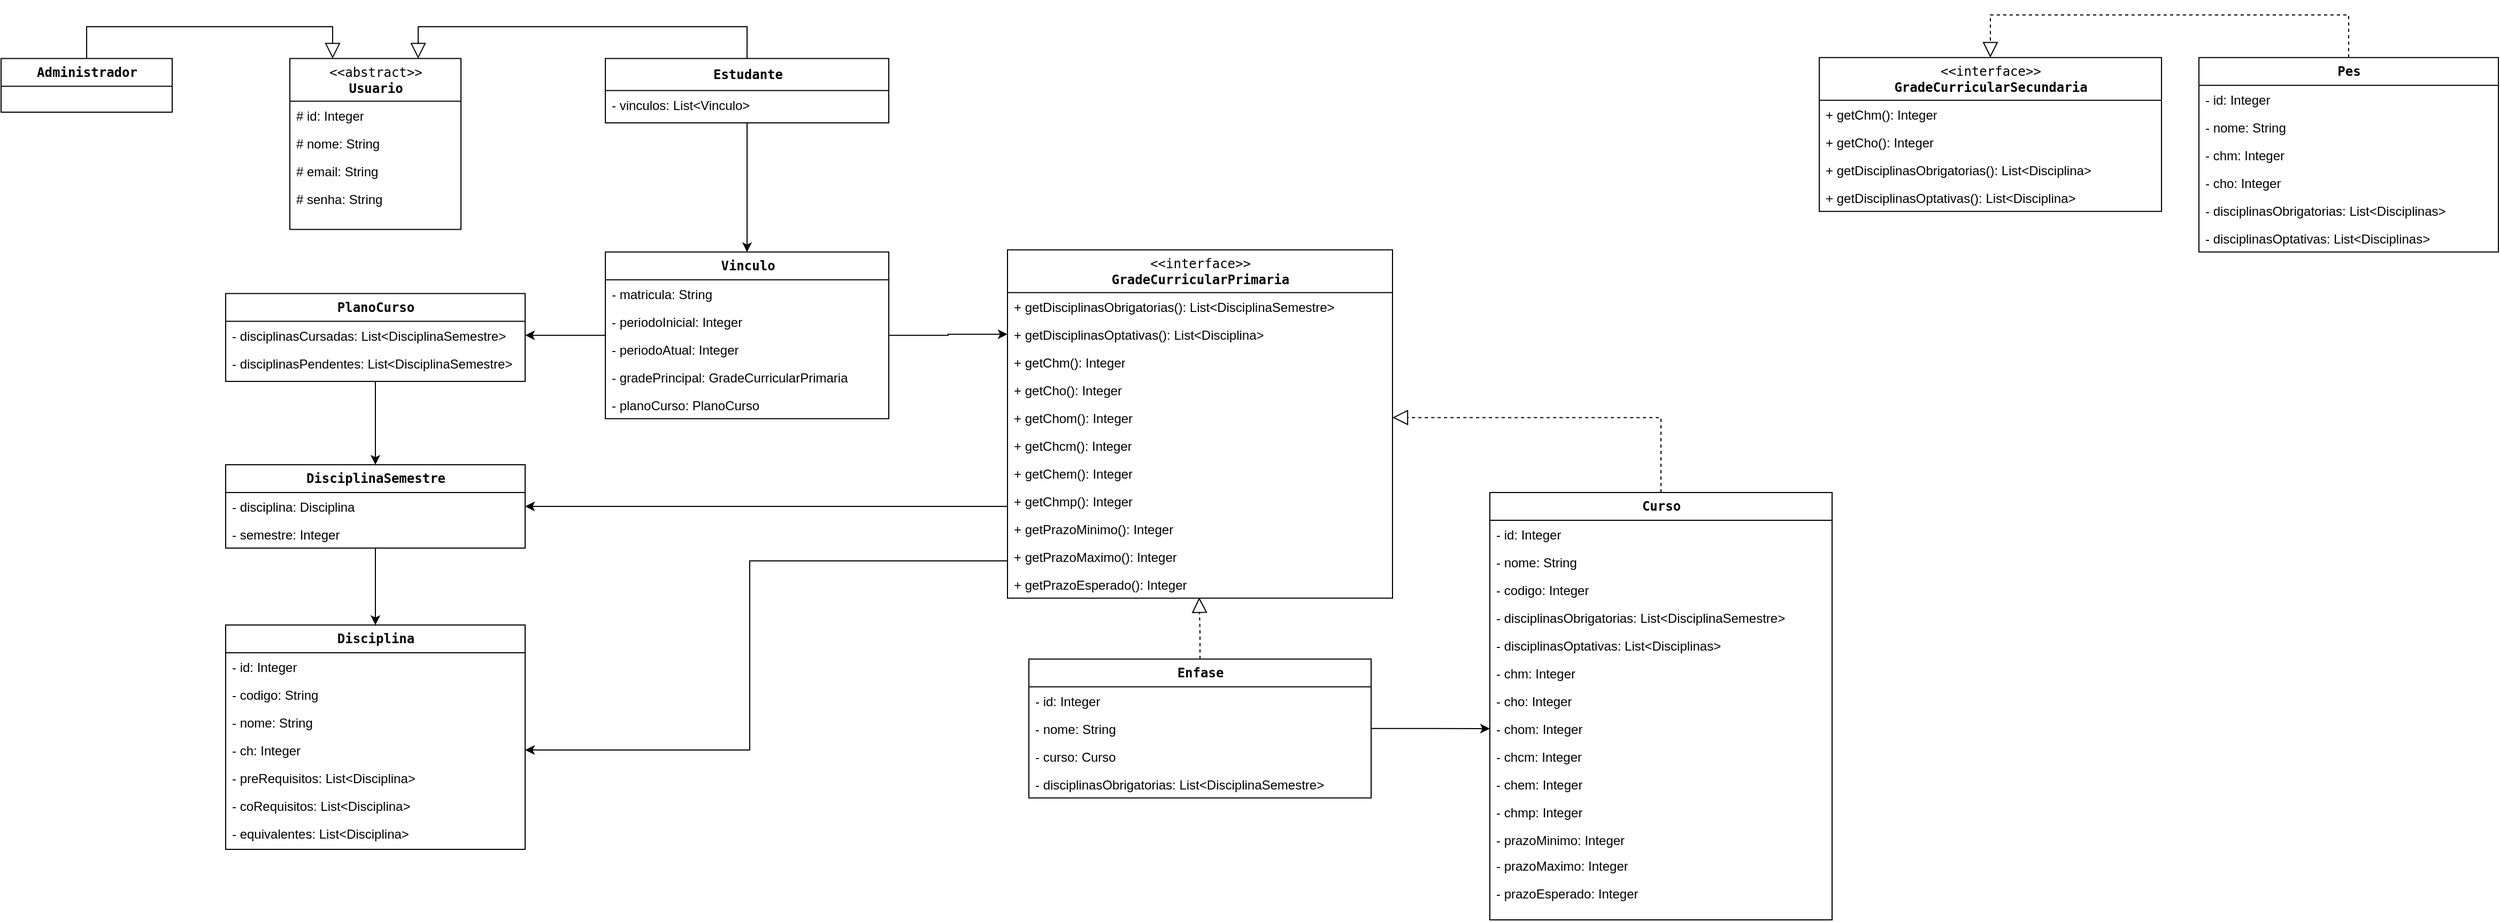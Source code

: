 <mxfile version="15.7.0" type="github">
  <diagram name="Page-1" id="c4acf3e9-155e-7222-9cf6-157b1a14988f">
    <mxGraphModel dx="1250" dy="1844" grid="1" gridSize="10" guides="1" tooltips="1" connect="1" arrows="1" fold="1" page="1" pageScale="1" pageWidth="850" pageHeight="1100" background="none" math="0" shadow="0">
      <root>
        <mxCell id="0" />
        <mxCell id="1" parent="0" />
        <mxCell id="1JhX8ZgM-yy_0caui9JD-9" style="edgeStyle=orthogonalEdgeStyle;rounded=0;jumpSize=6;orthogonalLoop=1;jettySize=auto;html=1;fontFamily=Verdana;fontSize=12;endArrow=block;endFill=0;startSize=40;endSize=12;strokeWidth=1;entryX=0.75;entryY=0;entryDx=0;entryDy=0;exitX=0.5;exitY=0;exitDx=0;exitDy=0;" parent="1" source="17acba5748e5396b-20" target="9RX2nL8yfyn7hLd6P2aQ-16" edge="1">
          <mxGeometry relative="1" as="geometry">
            <Array as="points">
              <mxPoint x="867" y="-160" />
              <mxPoint x="867" y="-190" />
              <mxPoint x="560" y="-190" />
            </Array>
            <mxPoint x="895" y="-160.2" as="sourcePoint" />
          </mxGeometry>
        </mxCell>
        <mxCell id="aItx6ip8RPUMW4J_HGg--37" style="edgeStyle=orthogonalEdgeStyle;rounded=0;orthogonalLoop=1;jettySize=auto;html=1;entryX=0.5;entryY=0;entryDx=0;entryDy=0;" edge="1" parent="1" source="17acba5748e5396b-20" target="aItx6ip8RPUMW4J_HGg--17">
          <mxGeometry relative="1" as="geometry">
            <mxPoint x="867" y="-2" as="targetPoint" />
          </mxGeometry>
        </mxCell>
        <mxCell id="17acba5748e5396b-20" value="&lt;pre&gt;&lt;b&gt;Estudante&lt;/b&gt;&lt;/pre&gt;" style="swimlane;html=1;fontStyle=0;childLayout=stackLayout;horizontal=1;startSize=30;fillColor=none;horizontalStack=0;resizeParent=1;resizeLast=0;collapsible=1;marginBottom=0;swimlaneFillColor=#ffffff;rounded=0;shadow=0;comic=0;labelBackgroundColor=none;strokeWidth=1;fontFamily=Verdana;fontSize=12;align=center;" parent="1" vertex="1">
          <mxGeometry x="735" y="-160.2" width="265" height="60.2" as="geometry">
            <mxRectangle x="520" y="200" width="80" height="26" as="alternateBounds" />
          </mxGeometry>
        </mxCell>
        <mxCell id="aItx6ip8RPUMW4J_HGg--25" value="- vinculos: List&amp;lt;Vinculo&amp;gt;" style="text;html=1;strokeColor=none;fillColor=none;align=left;verticalAlign=top;spacingLeft=4;spacingRight=4;whiteSpace=wrap;overflow=hidden;rotatable=0;points=[[0,0.5],[1,0.5]];portConstraint=eastwest;" vertex="1" parent="17acba5748e5396b-20">
          <mxGeometry y="30" width="265" height="26" as="geometry" />
        </mxCell>
        <mxCell id="1wyRQQ8GatOI3k9adVf--83" style="edgeStyle=orthogonalEdgeStyle;rounded=0;orthogonalLoop=1;jettySize=auto;html=1;exitX=0.5;exitY=0;exitDx=0;exitDy=0;entryX=1;entryY=0.5;entryDx=0;entryDy=0;dashed=1;endArrow=block;endFill=0;endSize=12;startSize=12;" parent="1" source="17acba5748e5396b-30" target="1JhX8ZgM-yy_0caui9JD-40" edge="1">
          <mxGeometry relative="1" as="geometry">
            <Array as="points">
              <mxPoint x="1722" y="176" />
            </Array>
            <mxPoint x="1795" y="401.86" as="sourcePoint" />
          </mxGeometry>
        </mxCell>
        <mxCell id="17acba5748e5396b-30" value="&lt;pre style=&quot;font-size: 12px&quot;&gt;&lt;b&gt;Curso&lt;/b&gt;&lt;/pre&gt;" style="swimlane;html=1;fontStyle=0;childLayout=stackLayout;horizontal=1;startSize=26;fillColor=none;horizontalStack=0;resizeParent=1;resizeLast=0;collapsible=1;marginBottom=0;swimlaneFillColor=#ffffff;rounded=0;shadow=0;comic=0;labelBackgroundColor=none;strokeWidth=1;fontFamily=Verdana;fontSize=10;align=center;" parent="1" vertex="1">
          <mxGeometry x="1562" y="246" width="320" height="400" as="geometry" />
        </mxCell>
        <mxCell id="1wyRQQ8GatOI3k9adVf--92" value="- id: Integer" style="text;html=1;strokeColor=none;fillColor=none;align=left;verticalAlign=top;spacingLeft=4;spacingRight=4;whiteSpace=wrap;overflow=hidden;rotatable=0;points=[[0,0.5],[1,0.5]];portConstraint=eastwest;" parent="17acba5748e5396b-30" vertex="1">
          <mxGeometry y="26" width="320" height="26" as="geometry" />
        </mxCell>
        <mxCell id="1wyRQQ8GatOI3k9adVf--95" value="- nome: String" style="text;html=1;strokeColor=none;fillColor=none;align=left;verticalAlign=top;spacingLeft=4;spacingRight=4;whiteSpace=wrap;overflow=hidden;rotatable=0;points=[[0,0.5],[1,0.5]];portConstraint=eastwest;" parent="17acba5748e5396b-30" vertex="1">
          <mxGeometry y="52" width="320" height="26" as="geometry" />
        </mxCell>
        <mxCell id="17acba5748e5396b-31" value="- codigo: Integer" style="text;html=1;strokeColor=none;fillColor=none;align=left;verticalAlign=top;spacingLeft=4;spacingRight=4;whiteSpace=wrap;overflow=hidden;rotatable=0;points=[[0,0.5],[1,0.5]];portConstraint=eastwest;" parent="17acba5748e5396b-30" vertex="1">
          <mxGeometry y="78" width="320" height="26" as="geometry" />
        </mxCell>
        <mxCell id="1wyRQQ8GatOI3k9adVf--85" value="- disciplinasObrigatorias: List&amp;lt;DisciplinaSemestre&amp;gt;" style="text;html=1;strokeColor=none;fillColor=none;align=left;verticalAlign=top;spacingLeft=4;spacingRight=4;whiteSpace=wrap;overflow=hidden;rotatable=0;points=[[0,0.5],[1,0.5]];portConstraint=eastwest;" parent="17acba5748e5396b-30" vertex="1">
          <mxGeometry y="104" width="320" height="26" as="geometry" />
        </mxCell>
        <mxCell id="1JhX8ZgM-yy_0caui9JD-30" value="- disciplinasOptativas: List&amp;lt;Disciplinas&amp;gt;" style="text;html=1;strokeColor=none;fillColor=none;align=left;verticalAlign=top;spacingLeft=4;spacingRight=4;whiteSpace=wrap;overflow=hidden;rotatable=0;points=[[0,0.5],[1,0.5]];portConstraint=eastwest;" parent="17acba5748e5396b-30" vertex="1">
          <mxGeometry y="130" width="320" height="26" as="geometry" />
        </mxCell>
        <mxCell id="9RX2nL8yfyn7hLd6P2aQ-1" value="- chm: Integer" style="text;html=1;strokeColor=none;fillColor=none;align=left;verticalAlign=top;spacingLeft=4;spacingRight=4;whiteSpace=wrap;overflow=hidden;rotatable=0;points=[[0,0.5],[1,0.5]];portConstraint=eastwest;" parent="17acba5748e5396b-30" vertex="1">
          <mxGeometry y="156" width="320" height="26" as="geometry" />
        </mxCell>
        <mxCell id="1wyRQQ8GatOI3k9adVf--74" value="- cho: Integer" style="text;html=1;strokeColor=none;fillColor=none;align=left;verticalAlign=top;spacingLeft=4;spacingRight=4;whiteSpace=wrap;overflow=hidden;rotatable=0;points=[[0,0.5],[1,0.5]];portConstraint=eastwest;" parent="17acba5748e5396b-30" vertex="1">
          <mxGeometry y="182" width="320" height="26" as="geometry" />
        </mxCell>
        <mxCell id="1wyRQQ8GatOI3k9adVf--75" value="- chom: Integer" style="text;html=1;strokeColor=none;fillColor=none;align=left;verticalAlign=top;spacingLeft=4;spacingRight=4;whiteSpace=wrap;overflow=hidden;rotatable=0;points=[[0,0.5],[1,0.5]];portConstraint=eastwest;" parent="17acba5748e5396b-30" vertex="1">
          <mxGeometry y="208" width="320" height="26" as="geometry" />
        </mxCell>
        <mxCell id="9RX2nL8yfyn7hLd6P2aQ-4" value="- chcm: Integer" style="text;html=1;strokeColor=none;fillColor=none;align=left;verticalAlign=top;spacingLeft=4;spacingRight=4;whiteSpace=wrap;overflow=hidden;rotatable=0;points=[[0,0.5],[1,0.5]];portConstraint=eastwest;" parent="17acba5748e5396b-30" vertex="1">
          <mxGeometry y="234" width="320" height="26" as="geometry" />
        </mxCell>
        <mxCell id="9RX2nL8yfyn7hLd6P2aQ-5" value="- chem: Integer" style="text;html=1;strokeColor=none;fillColor=none;align=left;verticalAlign=top;spacingLeft=4;spacingRight=4;whiteSpace=wrap;overflow=hidden;rotatable=0;points=[[0,0.5],[1,0.5]];portConstraint=eastwest;" parent="17acba5748e5396b-30" vertex="1">
          <mxGeometry y="260" width="320" height="26" as="geometry" />
        </mxCell>
        <mxCell id="17acba5748e5396b-33" value="- chmp: Integer" style="text;html=1;strokeColor=none;fillColor=none;align=left;verticalAlign=top;spacingLeft=4;spacingRight=4;whiteSpace=wrap;overflow=hidden;rotatable=0;points=[[0,0.5],[1,0.5]];portConstraint=eastwest;" parent="17acba5748e5396b-30" vertex="1">
          <mxGeometry y="286" width="320" height="26" as="geometry" />
        </mxCell>
        <mxCell id="9RX2nL8yfyn7hLd6P2aQ-6" value="- prazoMinimo: Integer" style="text;html=1;strokeColor=none;fillColor=none;align=left;verticalAlign=top;spacingLeft=4;spacingRight=4;whiteSpace=wrap;overflow=hidden;rotatable=0;points=[[0,0.5],[1,0.5]];portConstraint=eastwest;" parent="17acba5748e5396b-30" vertex="1">
          <mxGeometry y="312" width="320" height="24" as="geometry" />
        </mxCell>
        <mxCell id="9RX2nL8yfyn7hLd6P2aQ-7" value="- prazoMaximo: Integer" style="text;html=1;strokeColor=none;fillColor=none;align=left;verticalAlign=top;spacingLeft=4;spacingRight=4;whiteSpace=wrap;overflow=hidden;rotatable=0;points=[[0,0.5],[1,0.5]];portConstraint=eastwest;" parent="17acba5748e5396b-30" vertex="1">
          <mxGeometry y="336" width="320" height="26" as="geometry" />
        </mxCell>
        <mxCell id="9RX2nL8yfyn7hLd6P2aQ-8" value="- prazoEsperado: Integer" style="text;html=1;strokeColor=none;fillColor=none;align=left;verticalAlign=top;spacingLeft=4;spacingRight=4;whiteSpace=wrap;overflow=hidden;rotatable=0;points=[[0,0.5],[1,0.5]];portConstraint=eastwest;" parent="17acba5748e5396b-30" vertex="1">
          <mxGeometry y="362" width="320" height="26" as="geometry" />
        </mxCell>
        <mxCell id="1JhX8ZgM-yy_0caui9JD-10" style="edgeStyle=orthogonalEdgeStyle;rounded=0;jumpSize=6;orthogonalLoop=1;jettySize=auto;html=1;entryX=0.25;entryY=0;entryDx=0;entryDy=0;fontFamily=Verdana;fontSize=12;endArrow=block;endFill=0;startSize=40;endSize=12;strokeWidth=1;exitX=0.5;exitY=0;exitDx=0;exitDy=0;" parent="1" source="9RX2nL8yfyn7hLd6P2aQ-10" target="9RX2nL8yfyn7hLd6P2aQ-16" edge="1">
          <mxGeometry relative="1" as="geometry">
            <Array as="points">
              <mxPoint x="250" y="-190.06" />
              <mxPoint x="480" y="-190.06" />
            </Array>
          </mxGeometry>
        </mxCell>
        <mxCell id="9RX2nL8yfyn7hLd6P2aQ-10" value="&lt;pre&gt;&lt;b&gt;Administrador&lt;/b&gt;&lt;/pre&gt;" style="swimlane;html=1;fontStyle=0;childLayout=stackLayout;horizontal=1;startSize=26;fillColor=none;horizontalStack=0;resizeParent=1;resizeLast=0;collapsible=1;marginBottom=0;swimlaneFillColor=#ffffff;rounded=0;shadow=0;comic=0;labelBackgroundColor=none;strokeWidth=1;fontFamily=Verdana;fontSize=12;align=center;" parent="1" vertex="1">
          <mxGeometry x="170" y="-160.2" width="160" height="50.2" as="geometry" />
        </mxCell>
        <mxCell id="9RX2nL8yfyn7hLd6P2aQ-16" value="&lt;pre style=&quot;font-size: 12px&quot;&gt;&amp;lt;&amp;lt;abstract&amp;gt;&amp;gt;&lt;br style=&quot;font-size: 12px&quot;&gt;&lt;b&gt;Usuario&lt;/b&gt;&lt;/pre&gt;" style="swimlane;html=1;fontStyle=0;childLayout=stackLayout;horizontal=1;startSize=40;fillColor=none;horizontalStack=0;resizeParent=1;resizeLast=0;collapsible=1;marginBottom=0;swimlaneFillColor=#ffffff;rounded=0;shadow=0;comic=0;labelBackgroundColor=none;strokeWidth=1;fontFamily=Verdana;fontSize=12;align=center;strokeColor=default;" parent="1" vertex="1">
          <mxGeometry x="440" y="-160.2" width="160" height="160" as="geometry" />
        </mxCell>
        <mxCell id="9RX2nL8yfyn7hLd6P2aQ-17" value="# id: Integer" style="text;html=1;strokeColor=none;fillColor=none;align=left;verticalAlign=top;spacingLeft=4;spacingRight=4;whiteSpace=wrap;overflow=hidden;rotatable=0;points=[[0,0.5],[1,0.5]];portConstraint=eastwest;" parent="9RX2nL8yfyn7hLd6P2aQ-16" vertex="1">
          <mxGeometry y="40" width="160" height="26" as="geometry" />
        </mxCell>
        <mxCell id="9RX2nL8yfyn7hLd6P2aQ-18" value="# nome: String" style="text;html=1;strokeColor=none;fillColor=none;align=left;verticalAlign=top;spacingLeft=4;spacingRight=4;whiteSpace=wrap;overflow=hidden;rotatable=0;points=[[0,0.5],[1,0.5]];portConstraint=eastwest;" parent="9RX2nL8yfyn7hLd6P2aQ-16" vertex="1">
          <mxGeometry y="66" width="160" height="26" as="geometry" />
        </mxCell>
        <mxCell id="1JhX8ZgM-yy_0caui9JD-5" value="# email: String" style="text;html=1;strokeColor=none;fillColor=none;align=left;verticalAlign=top;spacingLeft=4;spacingRight=4;whiteSpace=wrap;overflow=hidden;rotatable=0;points=[[0,0.5],[1,0.5]];portConstraint=eastwest;" parent="9RX2nL8yfyn7hLd6P2aQ-16" vertex="1">
          <mxGeometry y="92" width="160" height="26" as="geometry" />
        </mxCell>
        <mxCell id="9RX2nL8yfyn7hLd6P2aQ-19" value="# senha: String" style="text;html=1;strokeColor=none;fillColor=none;align=left;verticalAlign=top;spacingLeft=4;spacingRight=4;whiteSpace=wrap;overflow=hidden;rotatable=0;points=[[0,0.5],[1,0.5]];portConstraint=eastwest;" parent="9RX2nL8yfyn7hLd6P2aQ-16" vertex="1">
          <mxGeometry y="118" width="160" height="26" as="geometry" />
        </mxCell>
        <mxCell id="9RX2nL8yfyn7hLd6P2aQ-20" value="&lt;pre style=&quot;font-size: 12px&quot;&gt;&lt;b&gt;Disciplina&lt;/b&gt;&lt;/pre&gt;" style="swimlane;html=1;fontStyle=0;childLayout=stackLayout;horizontal=1;startSize=26;fillColor=none;horizontalStack=0;resizeParent=1;resizeLast=0;collapsible=1;marginBottom=0;swimlaneFillColor=#ffffff;rounded=0;shadow=0;comic=0;labelBackgroundColor=none;strokeWidth=1;fontFamily=Verdana;fontSize=10;align=center;" parent="1" vertex="1">
          <mxGeometry x="380" y="370" width="280" height="210" as="geometry" />
        </mxCell>
        <mxCell id="9RX2nL8yfyn7hLd6P2aQ-21" value="- id: Integer" style="text;html=1;strokeColor=none;fillColor=none;align=left;verticalAlign=top;spacingLeft=4;spacingRight=4;whiteSpace=wrap;overflow=hidden;rotatable=0;points=[[0,0.5],[1,0.5]];portConstraint=eastwest;" parent="9RX2nL8yfyn7hLd6P2aQ-20" vertex="1">
          <mxGeometry y="26" width="280" height="26" as="geometry" />
        </mxCell>
        <mxCell id="1JhX8ZgM-yy_0caui9JD-15" value="- codigo: String" style="text;html=1;strokeColor=none;fillColor=none;align=left;verticalAlign=top;spacingLeft=4;spacingRight=4;whiteSpace=wrap;overflow=hidden;rotatable=0;points=[[0,0.5],[1,0.5]];portConstraint=eastwest;" parent="9RX2nL8yfyn7hLd6P2aQ-20" vertex="1">
          <mxGeometry y="52" width="280" height="26" as="geometry" />
        </mxCell>
        <mxCell id="9RX2nL8yfyn7hLd6P2aQ-22" value="- nome: String" style="text;html=1;strokeColor=none;fillColor=none;align=left;verticalAlign=top;spacingLeft=4;spacingRight=4;whiteSpace=wrap;overflow=hidden;rotatable=0;points=[[0,0.5],[1,0.5]];portConstraint=eastwest;" parent="9RX2nL8yfyn7hLd6P2aQ-20" vertex="1">
          <mxGeometry y="78" width="280" height="26" as="geometry" />
        </mxCell>
        <mxCell id="9RX2nL8yfyn7hLd6P2aQ-23" value="- ch: Integer" style="text;html=1;strokeColor=none;fillColor=none;align=left;verticalAlign=top;spacingLeft=4;spacingRight=4;whiteSpace=wrap;overflow=hidden;rotatable=0;points=[[0,0.5],[1,0.5]];portConstraint=eastwest;" parent="9RX2nL8yfyn7hLd6P2aQ-20" vertex="1">
          <mxGeometry y="104" width="280" height="26" as="geometry" />
        </mxCell>
        <mxCell id="9RX2nL8yfyn7hLd6P2aQ-45" value="- preRequisitos: List&amp;lt;Disciplina&amp;gt;" style="text;html=1;strokeColor=none;fillColor=none;align=left;verticalAlign=top;spacingLeft=4;spacingRight=4;whiteSpace=wrap;overflow=hidden;rotatable=0;points=[[0,0.5],[1,0.5]];portConstraint=eastwest;" parent="9RX2nL8yfyn7hLd6P2aQ-20" vertex="1">
          <mxGeometry y="130" width="280" height="26" as="geometry" />
        </mxCell>
        <mxCell id="9RX2nL8yfyn7hLd6P2aQ-46" value="- coRequisitos: List&amp;lt;Disciplina&amp;gt;" style="text;html=1;strokeColor=none;fillColor=none;align=left;verticalAlign=top;spacingLeft=4;spacingRight=4;whiteSpace=wrap;overflow=hidden;rotatable=0;points=[[0,0.5],[1,0.5]];portConstraint=eastwest;" parent="9RX2nL8yfyn7hLd6P2aQ-20" vertex="1">
          <mxGeometry y="156" width="280" height="26" as="geometry" />
        </mxCell>
        <mxCell id="9RX2nL8yfyn7hLd6P2aQ-47" value="- equivalentes: List&amp;lt;Disciplina&amp;gt;" style="text;html=1;strokeColor=none;fillColor=none;align=left;verticalAlign=top;spacingLeft=4;spacingRight=4;whiteSpace=wrap;overflow=hidden;rotatable=0;points=[[0,0.5],[1,0.5]];portConstraint=eastwest;" parent="9RX2nL8yfyn7hLd6P2aQ-20" vertex="1">
          <mxGeometry y="182" width="280" height="26" as="geometry" />
        </mxCell>
        <mxCell id="aItx6ip8RPUMW4J_HGg--42" style="edgeStyle=orthogonalEdgeStyle;rounded=0;orthogonalLoop=1;jettySize=auto;html=1;entryX=0.498;entryY=0.973;entryDx=0;entryDy=0;entryPerimeter=0;dashed=1;endFill=0;endArrow=block;endSize=12;startSize=12;" edge="1" parent="1" source="9RX2nL8yfyn7hLd6P2aQ-28" target="1wyRQQ8GatOI3k9adVf--80">
          <mxGeometry relative="1" as="geometry" />
        </mxCell>
        <mxCell id="aItx6ip8RPUMW4J_HGg--44" style="edgeStyle=orthogonalEdgeStyle;rounded=0;orthogonalLoop=1;jettySize=auto;html=1;entryX=0;entryY=0.5;entryDx=0;entryDy=0;" edge="1" parent="1" source="9RX2nL8yfyn7hLd6P2aQ-28" target="1wyRQQ8GatOI3k9adVf--75">
          <mxGeometry relative="1" as="geometry">
            <mxPoint x="1620.0" y="466.86" as="targetPoint" />
          </mxGeometry>
        </mxCell>
        <mxCell id="9RX2nL8yfyn7hLd6P2aQ-28" value="&lt;pre style=&quot;font-size: 12px&quot;&gt;&lt;b&gt;Enfase&lt;/b&gt;&lt;/pre&gt;" style="swimlane;html=1;fontStyle=0;childLayout=stackLayout;horizontal=1;startSize=26;fillColor=none;horizontalStack=0;resizeParent=1;resizeLast=0;collapsible=1;marginBottom=0;swimlaneFillColor=#ffffff;rounded=0;shadow=0;comic=0;labelBackgroundColor=none;strokeWidth=1;fontFamily=Verdana;fontSize=10;align=center;" parent="1" vertex="1">
          <mxGeometry x="1131" y="401.86" width="320" height="130" as="geometry" />
        </mxCell>
        <mxCell id="1wyRQQ8GatOI3k9adVf--93" value="- id: Integer" style="text;html=1;strokeColor=none;fillColor=none;align=left;verticalAlign=top;spacingLeft=4;spacingRight=4;whiteSpace=wrap;overflow=hidden;rotatable=0;points=[[0,0.5],[1,0.5]];portConstraint=eastwest;" parent="9RX2nL8yfyn7hLd6P2aQ-28" vertex="1">
          <mxGeometry y="26" width="320" height="26" as="geometry" />
        </mxCell>
        <mxCell id="1wyRQQ8GatOI3k9adVf--94" value="- nome: String" style="text;html=1;strokeColor=none;fillColor=none;align=left;verticalAlign=top;spacingLeft=4;spacingRight=4;whiteSpace=wrap;overflow=hidden;rotatable=0;points=[[0,0.5],[1,0.5]];portConstraint=eastwest;" parent="9RX2nL8yfyn7hLd6P2aQ-28" vertex="1">
          <mxGeometry y="52" width="320" height="26" as="geometry" />
        </mxCell>
        <mxCell id="9RX2nL8yfyn7hLd6P2aQ-33" value="- curso: Curso" style="text;html=1;strokeColor=none;fillColor=none;align=left;verticalAlign=top;spacingLeft=4;spacingRight=4;whiteSpace=wrap;overflow=hidden;rotatable=0;points=[[0,0.5],[1,0.5]];portConstraint=eastwest;" parent="9RX2nL8yfyn7hLd6P2aQ-28" vertex="1">
          <mxGeometry y="78" width="320" height="26" as="geometry" />
        </mxCell>
        <mxCell id="1wyRQQ8GatOI3k9adVf--82" value="- disciplinasObrigatorias: List&amp;lt;DisciplinaSemestre&amp;gt;" style="text;html=1;strokeColor=none;fillColor=none;align=left;verticalAlign=top;spacingLeft=4;spacingRight=4;whiteSpace=wrap;overflow=hidden;rotatable=0;points=[[0,0.5],[1,0.5]];portConstraint=eastwest;" parent="9RX2nL8yfyn7hLd6P2aQ-28" vertex="1">
          <mxGeometry y="104" width="320" height="26" as="geometry" />
        </mxCell>
        <mxCell id="9RX2nL8yfyn7hLd6P2aQ-37" value="&lt;pre style=&quot;font-size: 12px&quot;&gt;&lt;b&gt;Pes&lt;/b&gt;&lt;/pre&gt;" style="swimlane;html=1;fontStyle=0;childLayout=stackLayout;horizontal=1;startSize=26;fillColor=none;horizontalStack=0;resizeParent=1;resizeLast=0;collapsible=1;marginBottom=0;swimlaneFillColor=#ffffff;rounded=0;shadow=0;comic=0;labelBackgroundColor=none;strokeWidth=1;fontFamily=Verdana;fontSize=10;align=center;" parent="1" vertex="1">
          <mxGeometry x="2225" y="-161.1" width="280" height="182" as="geometry" />
        </mxCell>
        <mxCell id="1wyRQQ8GatOI3k9adVf--90" value="- id: Integer" style="text;html=1;strokeColor=none;fillColor=none;align=left;verticalAlign=top;spacingLeft=4;spacingRight=4;whiteSpace=wrap;overflow=hidden;rotatable=0;points=[[0,0.5],[1,0.5]];portConstraint=eastwest;" parent="9RX2nL8yfyn7hLd6P2aQ-37" vertex="1">
          <mxGeometry y="26" width="280" height="26" as="geometry" />
        </mxCell>
        <mxCell id="1wyRQQ8GatOI3k9adVf--91" value="- nome: String" style="text;html=1;strokeColor=none;fillColor=none;align=left;verticalAlign=top;spacingLeft=4;spacingRight=4;whiteSpace=wrap;overflow=hidden;rotatable=0;points=[[0,0.5],[1,0.5]];portConstraint=eastwest;" parent="9RX2nL8yfyn7hLd6P2aQ-37" vertex="1">
          <mxGeometry y="52" width="280" height="26" as="geometry" />
        </mxCell>
        <mxCell id="1JhX8ZgM-yy_0caui9JD-18" value="- chm: Integer" style="text;html=1;strokeColor=none;fillColor=none;align=left;verticalAlign=top;spacingLeft=4;spacingRight=4;whiteSpace=wrap;overflow=hidden;rotatable=0;points=[[0,0.5],[1,0.5]];portConstraint=eastwest;" parent="9RX2nL8yfyn7hLd6P2aQ-37" vertex="1">
          <mxGeometry y="78" width="280" height="26" as="geometry" />
        </mxCell>
        <mxCell id="1wyRQQ8GatOI3k9adVf--103" value="- cho: Integer" style="text;html=1;strokeColor=none;fillColor=none;align=left;verticalAlign=top;spacingLeft=4;spacingRight=4;whiteSpace=wrap;overflow=hidden;rotatable=0;points=[[0,0.5],[1,0.5]];portConstraint=eastwest;" parent="9RX2nL8yfyn7hLd6P2aQ-37" vertex="1">
          <mxGeometry y="104" width="280" height="26" as="geometry" />
        </mxCell>
        <mxCell id="1wyRQQ8GatOI3k9adVf--86" value="- disciplinasObrigatorias: List&amp;lt;Disciplinas&amp;gt;" style="text;html=1;strokeColor=none;fillColor=none;align=left;verticalAlign=top;spacingLeft=4;spacingRight=4;whiteSpace=wrap;overflow=hidden;rotatable=0;points=[[0,0.5],[1,0.5]];portConstraint=eastwest;" parent="9RX2nL8yfyn7hLd6P2aQ-37" vertex="1">
          <mxGeometry y="130" width="280" height="26" as="geometry" />
        </mxCell>
        <mxCell id="1JhX8ZgM-yy_0caui9JD-28" value="- disciplinasOptativas: List&amp;lt;Disciplinas&amp;gt;" style="text;html=1;strokeColor=none;fillColor=none;align=left;verticalAlign=top;spacingLeft=4;spacingRight=4;whiteSpace=wrap;overflow=hidden;rotatable=0;points=[[0,0.5],[1,0.5]];portConstraint=eastwest;" parent="9RX2nL8yfyn7hLd6P2aQ-37" vertex="1">
          <mxGeometry y="156" width="280" height="26" as="geometry" />
        </mxCell>
        <mxCell id="aItx6ip8RPUMW4J_HGg--41" style="edgeStyle=orthogonalEdgeStyle;rounded=0;orthogonalLoop=1;jettySize=auto;html=1;" edge="1" parent="1" source="1JhX8ZgM-yy_0caui9JD-23" target="9RX2nL8yfyn7hLd6P2aQ-20">
          <mxGeometry relative="1" as="geometry" />
        </mxCell>
        <mxCell id="1JhX8ZgM-yy_0caui9JD-23" value="&lt;pre style=&quot;font-size: 12px&quot;&gt;&lt;b&gt;DisciplinaSemestre&lt;/b&gt;&lt;/pre&gt;" style="swimlane;html=1;fontStyle=0;childLayout=stackLayout;horizontal=1;startSize=26;fillColor=none;horizontalStack=0;resizeParent=1;resizeLast=0;collapsible=1;marginBottom=0;swimlaneFillColor=#ffffff;rounded=0;shadow=0;comic=0;labelBackgroundColor=none;strokeWidth=1;fontFamily=Verdana;fontSize=10;align=center;" parent="1" vertex="1">
          <mxGeometry x="380" y="220" width="280" height="78" as="geometry" />
        </mxCell>
        <mxCell id="1JhX8ZgM-yy_0caui9JD-24" value="- disciplina: Disciplina" style="text;html=1;strokeColor=none;fillColor=none;align=left;verticalAlign=top;spacingLeft=4;spacingRight=4;whiteSpace=wrap;overflow=hidden;rotatable=0;points=[[0,0.5],[1,0.5]];portConstraint=eastwest;" parent="1JhX8ZgM-yy_0caui9JD-23" vertex="1">
          <mxGeometry y="26" width="280" height="26" as="geometry" />
        </mxCell>
        <mxCell id="1JhX8ZgM-yy_0caui9JD-25" value="- semestre: Integer" style="text;html=1;strokeColor=none;fillColor=none;align=left;verticalAlign=top;spacingLeft=4;spacingRight=4;whiteSpace=wrap;overflow=hidden;rotatable=0;points=[[0,0.5],[1,0.5]];portConstraint=eastwest;" parent="1JhX8ZgM-yy_0caui9JD-23" vertex="1">
          <mxGeometry y="52" width="280" height="26" as="geometry" />
        </mxCell>
        <mxCell id="aItx6ip8RPUMW4J_HGg--47" style="edgeStyle=orthogonalEdgeStyle;rounded=0;orthogonalLoop=1;jettySize=auto;html=1;entryX=1;entryY=0.5;entryDx=0;entryDy=0;" edge="1" parent="1" source="1JhX8ZgM-yy_0caui9JD-36" target="1JhX8ZgM-yy_0caui9JD-24">
          <mxGeometry relative="1" as="geometry">
            <Array as="points">
              <mxPoint x="990" y="259" />
              <mxPoint x="990" y="259" />
            </Array>
          </mxGeometry>
        </mxCell>
        <mxCell id="aItx6ip8RPUMW4J_HGg--50" style="edgeStyle=orthogonalEdgeStyle;rounded=0;orthogonalLoop=1;jettySize=auto;html=1;entryX=1;entryY=0.5;entryDx=0;entryDy=0;" edge="1" parent="1" source="1JhX8ZgM-yy_0caui9JD-36" target="9RX2nL8yfyn7hLd6P2aQ-23">
          <mxGeometry relative="1" as="geometry">
            <Array as="points">
              <mxPoint x="870" y="310" />
              <mxPoint x="870" y="487" />
            </Array>
          </mxGeometry>
        </mxCell>
        <mxCell id="1JhX8ZgM-yy_0caui9JD-36" value="&lt;pre style=&quot;font-size: 12px&quot;&gt;&amp;lt;&amp;lt;interface&amp;gt;&amp;gt;&lt;br&gt;&lt;b&gt;GradeCurricularPrimaria&lt;/b&gt;&lt;/pre&gt;" style="swimlane;html=1;fontStyle=0;childLayout=stackLayout;horizontal=1;startSize=40;fillColor=none;horizontalStack=0;resizeParent=1;resizeLast=0;collapsible=1;marginBottom=0;swimlaneFillColor=#ffffff;rounded=0;shadow=0;comic=0;labelBackgroundColor=none;strokeWidth=1;fontFamily=Verdana;fontSize=10;align=center;" parent="1" vertex="1">
          <mxGeometry x="1111" y="18.86" width="360" height="326" as="geometry">
            <mxRectangle x="520" y="200" width="80" height="26" as="alternateBounds" />
          </mxGeometry>
        </mxCell>
        <mxCell id="1wyRQQ8GatOI3k9adVf--65" value="+ getDisciplinasObrigatorias(): List&amp;lt;DisciplinaSemestre&amp;gt;" style="text;html=1;strokeColor=none;fillColor=none;align=left;verticalAlign=top;spacingLeft=4;spacingRight=4;whiteSpace=wrap;overflow=hidden;rotatable=0;points=[[0,0.5],[1,0.5]];portConstraint=eastwest;" parent="1JhX8ZgM-yy_0caui9JD-36" vertex="1">
          <mxGeometry y="40" width="360" height="26" as="geometry" />
        </mxCell>
        <mxCell id="1wyRQQ8GatOI3k9adVf--66" value="+ getDisciplinasOptativas(): List&amp;lt;Disciplina&amp;gt;" style="text;html=1;strokeColor=none;fillColor=none;align=left;verticalAlign=top;spacingLeft=4;spacingRight=4;whiteSpace=wrap;overflow=hidden;rotatable=0;points=[[0,0.5],[1,0.5]];portConstraint=eastwest;" parent="1JhX8ZgM-yy_0caui9JD-36" vertex="1">
          <mxGeometry y="66" width="360" height="26" as="geometry" />
        </mxCell>
        <mxCell id="aItx6ip8RPUMW4J_HGg--2" value="+ getChm(): Integer" style="text;html=1;strokeColor=none;fillColor=none;align=left;verticalAlign=top;spacingLeft=4;spacingRight=4;whiteSpace=wrap;overflow=hidden;rotatable=0;points=[[0,0.5],[1,0.5]];portConstraint=eastwest;" vertex="1" parent="1JhX8ZgM-yy_0caui9JD-36">
          <mxGeometry y="92" width="360" height="26" as="geometry" />
        </mxCell>
        <mxCell id="aItx6ip8RPUMW4J_HGg--1" value="+ getCho(): Integer" style="text;html=1;strokeColor=none;fillColor=none;align=left;verticalAlign=top;spacingLeft=4;spacingRight=4;whiteSpace=wrap;overflow=hidden;rotatable=0;points=[[0,0.5],[1,0.5]];portConstraint=eastwest;" vertex="1" parent="1JhX8ZgM-yy_0caui9JD-36">
          <mxGeometry y="118" width="360" height="26" as="geometry" />
        </mxCell>
        <mxCell id="1JhX8ZgM-yy_0caui9JD-40" value="+ getChom(): Integer" style="text;html=1;strokeColor=none;fillColor=none;align=left;verticalAlign=top;spacingLeft=4;spacingRight=4;whiteSpace=wrap;overflow=hidden;rotatable=0;points=[[0,0.5],[1,0.5]];portConstraint=eastwest;" parent="1JhX8ZgM-yy_0caui9JD-36" vertex="1">
          <mxGeometry y="144" width="360" height="26" as="geometry" />
        </mxCell>
        <mxCell id="1wyRQQ8GatOI3k9adVf--76" value="+ getChcm(): Integer" style="text;html=1;strokeColor=none;fillColor=none;align=left;verticalAlign=top;spacingLeft=4;spacingRight=4;whiteSpace=wrap;overflow=hidden;rotatable=0;points=[[0,0.5],[1,0.5]];portConstraint=eastwest;" parent="1JhX8ZgM-yy_0caui9JD-36" vertex="1">
          <mxGeometry y="170" width="360" height="26" as="geometry" />
        </mxCell>
        <mxCell id="1wyRQQ8GatOI3k9adVf--67" value="+ getChem(): Integer" style="text;html=1;strokeColor=none;fillColor=none;align=left;verticalAlign=top;spacingLeft=4;spacingRight=4;whiteSpace=wrap;overflow=hidden;rotatable=0;points=[[0,0.5],[1,0.5]];portConstraint=eastwest;" parent="1JhX8ZgM-yy_0caui9JD-36" vertex="1">
          <mxGeometry y="196" width="360" height="26" as="geometry" />
        </mxCell>
        <mxCell id="1wyRQQ8GatOI3k9adVf--77" value="+ getChmp(): Integer" style="text;html=1;strokeColor=none;fillColor=none;align=left;verticalAlign=top;spacingLeft=4;spacingRight=4;whiteSpace=wrap;overflow=hidden;rotatable=0;points=[[0,0.5],[1,0.5]];portConstraint=eastwest;" parent="1JhX8ZgM-yy_0caui9JD-36" vertex="1">
          <mxGeometry y="222" width="360" height="26" as="geometry" />
        </mxCell>
        <mxCell id="1wyRQQ8GatOI3k9adVf--78" value="+ getPrazoMinimo(): Integer" style="text;html=1;strokeColor=none;fillColor=none;align=left;verticalAlign=top;spacingLeft=4;spacingRight=4;whiteSpace=wrap;overflow=hidden;rotatable=0;points=[[0,0.5],[1,0.5]];portConstraint=eastwest;" parent="1JhX8ZgM-yy_0caui9JD-36" vertex="1">
          <mxGeometry y="248" width="360" height="26" as="geometry" />
        </mxCell>
        <mxCell id="1wyRQQ8GatOI3k9adVf--79" value="+ getPrazoMaximo(): Integer" style="text;html=1;strokeColor=none;fillColor=none;align=left;verticalAlign=top;spacingLeft=4;spacingRight=4;whiteSpace=wrap;overflow=hidden;rotatable=0;points=[[0,0.5],[1,0.5]];portConstraint=eastwest;" parent="1JhX8ZgM-yy_0caui9JD-36" vertex="1">
          <mxGeometry y="274" width="360" height="26" as="geometry" />
        </mxCell>
        <mxCell id="1wyRQQ8GatOI3k9adVf--80" value="+ getPrazoEsperado(): Integer" style="text;html=1;strokeColor=none;fillColor=none;align=left;verticalAlign=top;spacingLeft=4;spacingRight=4;whiteSpace=wrap;overflow=hidden;rotatable=0;points=[[0,0.5],[1,0.5]];portConstraint=eastwest;" parent="1JhX8ZgM-yy_0caui9JD-36" vertex="1">
          <mxGeometry y="300" width="360" height="26" as="geometry" />
        </mxCell>
        <mxCell id="1wyRQQ8GatOI3k9adVf--68" value="&lt;pre style=&quot;font-size: 12px&quot;&gt;&amp;lt;&amp;lt;interface&amp;gt;&amp;gt;&lt;br&gt;&lt;b&gt;GradeCurricularSecundaria&lt;/b&gt;&lt;/pre&gt;" style="swimlane;html=1;fontStyle=0;childLayout=stackLayout;horizontal=1;startSize=40;fillColor=none;horizontalStack=0;resizeParent=1;resizeLast=0;collapsible=1;marginBottom=0;swimlaneFillColor=#ffffff;rounded=0;shadow=0;comic=0;labelBackgroundColor=none;strokeWidth=1;fontFamily=Verdana;fontSize=10;align=center;" parent="1" vertex="1">
          <mxGeometry x="1870" y="-161.1" width="320" height="144" as="geometry">
            <mxRectangle x="520" y="200" width="80" height="26" as="alternateBounds" />
          </mxGeometry>
        </mxCell>
        <mxCell id="1wyRQQ8GatOI3k9adVf--64" value="+ getChm(): Integer" style="text;html=1;strokeColor=none;fillColor=none;align=left;verticalAlign=top;spacingLeft=4;spacingRight=4;whiteSpace=wrap;overflow=hidden;rotatable=0;points=[[0,0.5],[1,0.5]];portConstraint=eastwest;" parent="1wyRQQ8GatOI3k9adVf--68" vertex="1">
          <mxGeometry y="40" width="320" height="26" as="geometry" />
        </mxCell>
        <mxCell id="1JhX8ZgM-yy_0caui9JD-39" value="+ getCho(): Integer" style="text;html=1;strokeColor=none;fillColor=none;align=left;verticalAlign=top;spacingLeft=4;spacingRight=4;whiteSpace=wrap;overflow=hidden;rotatable=0;points=[[0,0.5],[1,0.5]];portConstraint=eastwest;" parent="1wyRQQ8GatOI3k9adVf--68" vertex="1">
          <mxGeometry y="66" width="320" height="26" as="geometry" />
        </mxCell>
        <mxCell id="1wyRQQ8GatOI3k9adVf--105" value="+ getDisciplinasObrigatorias(): List&amp;lt;Disciplina&amp;gt;" style="text;html=1;strokeColor=none;fillColor=none;align=left;verticalAlign=top;spacingLeft=4;spacingRight=4;whiteSpace=wrap;overflow=hidden;rotatable=0;points=[[0,0.5],[1,0.5]];portConstraint=eastwest;" parent="1wyRQQ8GatOI3k9adVf--68" vertex="1">
          <mxGeometry y="92" width="320" height="26" as="geometry" />
        </mxCell>
        <mxCell id="1wyRQQ8GatOI3k9adVf--106" value="+ getDisciplinasOptativas(): List&amp;lt;Disciplina&amp;gt;" style="text;html=1;strokeColor=none;fillColor=none;align=left;verticalAlign=top;spacingLeft=4;spacingRight=4;whiteSpace=wrap;overflow=hidden;rotatable=0;points=[[0,0.5],[1,0.5]];portConstraint=eastwest;" parent="1wyRQQ8GatOI3k9adVf--68" vertex="1">
          <mxGeometry y="118" width="320" height="26" as="geometry" />
        </mxCell>
        <mxCell id="1wyRQQ8GatOI3k9adVf--108" style="edgeStyle=orthogonalEdgeStyle;rounded=0;orthogonalLoop=1;jettySize=auto;html=1;dashed=1;endArrow=block;endFill=0;endSize=12;startSize=12;entryX=0.5;entryY=0;entryDx=0;entryDy=0;exitX=0.5;exitY=0;exitDx=0;exitDy=0;" parent="1" source="9RX2nL8yfyn7hLd6P2aQ-37" target="1wyRQQ8GatOI3k9adVf--68" edge="1">
          <mxGeometry relative="1" as="geometry">
            <mxPoint x="2340" y="-221.1" as="sourcePoint" />
            <mxPoint x="2330" y="-141.1" as="targetPoint" />
            <Array as="points">
              <mxPoint x="2365" y="-201.04" />
              <mxPoint x="2030" y="-201.04" />
            </Array>
          </mxGeometry>
        </mxCell>
        <mxCell id="aItx6ip8RPUMW4J_HGg--40" style="edgeStyle=orthogonalEdgeStyle;rounded=0;orthogonalLoop=1;jettySize=auto;html=1;entryX=0.5;entryY=0;entryDx=0;entryDy=0;" edge="1" parent="1" source="aItx6ip8RPUMW4J_HGg--4" target="1JhX8ZgM-yy_0caui9JD-23">
          <mxGeometry relative="1" as="geometry" />
        </mxCell>
        <mxCell id="aItx6ip8RPUMW4J_HGg--4" value="&lt;pre style=&quot;font-size: 12px&quot;&gt;&lt;b&gt;PlanoCurso&lt;/b&gt;&lt;/pre&gt;" style="swimlane;html=1;fontStyle=0;childLayout=stackLayout;horizontal=1;startSize=26;fillColor=none;horizontalStack=0;resizeParent=1;resizeLast=0;collapsible=1;marginBottom=0;swimlaneFillColor=#ffffff;rounded=0;shadow=0;comic=0;labelBackgroundColor=none;strokeWidth=1;fontFamily=Verdana;fontSize=10;align=center;" vertex="1" parent="1">
          <mxGeometry x="380" y="59.8" width="280" height="82.2" as="geometry" />
        </mxCell>
        <mxCell id="aItx6ip8RPUMW4J_HGg--5" value="- disciplinasCursadas: List&amp;lt;DisciplinaSemestre&amp;gt;" style="text;html=1;strokeColor=none;fillColor=none;align=left;verticalAlign=top;spacingLeft=4;spacingRight=4;whiteSpace=wrap;overflow=hidden;rotatable=0;points=[[0,0.5],[1,0.5]];portConstraint=eastwest;" vertex="1" parent="aItx6ip8RPUMW4J_HGg--4">
          <mxGeometry y="26" width="280" height="26" as="geometry" />
        </mxCell>
        <mxCell id="aItx6ip8RPUMW4J_HGg--6" value="- disciplinasPendentes: List&amp;lt;DisciplinaSemestre&amp;gt;" style="text;html=1;strokeColor=none;fillColor=none;align=left;verticalAlign=top;spacingLeft=4;spacingRight=4;whiteSpace=wrap;overflow=hidden;rotatable=0;points=[[0,0.5],[1,0.5]];portConstraint=eastwest;" vertex="1" parent="aItx6ip8RPUMW4J_HGg--4">
          <mxGeometry y="52" width="280" height="26" as="geometry" />
        </mxCell>
        <mxCell id="aItx6ip8RPUMW4J_HGg--39" style="edgeStyle=orthogonalEdgeStyle;rounded=0;orthogonalLoop=1;jettySize=auto;html=1;entryX=1;entryY=0.5;entryDx=0;entryDy=0;" edge="1" parent="1" source="aItx6ip8RPUMW4J_HGg--17" target="aItx6ip8RPUMW4J_HGg--5">
          <mxGeometry relative="1" as="geometry" />
        </mxCell>
        <mxCell id="aItx6ip8RPUMW4J_HGg--46" style="edgeStyle=orthogonalEdgeStyle;rounded=0;orthogonalLoop=1;jettySize=auto;html=1;entryX=0;entryY=0.5;entryDx=0;entryDy=0;" edge="1" parent="1" source="aItx6ip8RPUMW4J_HGg--17" target="1wyRQQ8GatOI3k9adVf--66">
          <mxGeometry relative="1" as="geometry" />
        </mxCell>
        <mxCell id="aItx6ip8RPUMW4J_HGg--17" value="&lt;pre style=&quot;font-size: 12px&quot;&gt;&lt;b&gt;Vinculo&lt;/b&gt;&lt;/pre&gt;" style="swimlane;html=1;fontStyle=0;childLayout=stackLayout;horizontal=1;startSize=26;fillColor=none;horizontalStack=0;resizeParent=1;resizeLast=0;collapsible=1;marginBottom=0;swimlaneFillColor=#ffffff;rounded=0;shadow=0;comic=0;labelBackgroundColor=none;strokeWidth=1;fontFamily=Verdana;fontSize=10;align=center;" vertex="1" parent="1">
          <mxGeometry x="735" y="20.9" width="265" height="156" as="geometry" />
        </mxCell>
        <mxCell id="aItx6ip8RPUMW4J_HGg--18" value="- matricula: String" style="text;html=1;strokeColor=none;fillColor=none;align=left;verticalAlign=top;spacingLeft=4;spacingRight=4;whiteSpace=wrap;overflow=hidden;rotatable=0;points=[[0,0.5],[1,0.5]];portConstraint=eastwest;" vertex="1" parent="aItx6ip8RPUMW4J_HGg--17">
          <mxGeometry y="26" width="265" height="26" as="geometry" />
        </mxCell>
        <mxCell id="aItx6ip8RPUMW4J_HGg--21" value="- periodoInicial: Integer" style="text;html=1;strokeColor=none;fillColor=none;align=left;verticalAlign=top;spacingLeft=4;spacingRight=4;whiteSpace=wrap;overflow=hidden;rotatable=0;points=[[0,0.5],[1,0.5]];portConstraint=eastwest;" vertex="1" parent="aItx6ip8RPUMW4J_HGg--17">
          <mxGeometry y="52" width="265" height="26" as="geometry" />
        </mxCell>
        <mxCell id="aItx6ip8RPUMW4J_HGg--22" value="- periodoAtual: Integer" style="text;html=1;strokeColor=none;fillColor=none;align=left;verticalAlign=top;spacingLeft=4;spacingRight=4;whiteSpace=wrap;overflow=hidden;rotatable=0;points=[[0,0.5],[1,0.5]];portConstraint=eastwest;" vertex="1" parent="aItx6ip8RPUMW4J_HGg--17">
          <mxGeometry y="78" width="265" height="26" as="geometry" />
        </mxCell>
        <mxCell id="aItx6ip8RPUMW4J_HGg--23" value="- gradePrincipal: GradeCurricularPrimaria" style="text;html=1;strokeColor=none;fillColor=none;align=left;verticalAlign=top;spacingLeft=4;spacingRight=4;whiteSpace=wrap;overflow=hidden;rotatable=0;points=[[0,0.5],[1,0.5]];portConstraint=eastwest;" vertex="1" parent="aItx6ip8RPUMW4J_HGg--17">
          <mxGeometry y="104" width="265" height="26" as="geometry" />
        </mxCell>
        <mxCell id="aItx6ip8RPUMW4J_HGg--24" value="- planoCurso: PlanoCurso" style="text;html=1;strokeColor=none;fillColor=none;align=left;verticalAlign=top;spacingLeft=4;spacingRight=4;whiteSpace=wrap;overflow=hidden;rotatable=0;points=[[0,0.5],[1,0.5]];portConstraint=eastwest;" vertex="1" parent="aItx6ip8RPUMW4J_HGg--17">
          <mxGeometry y="130" width="265" height="26" as="geometry" />
        </mxCell>
      </root>
    </mxGraphModel>
  </diagram>
</mxfile>
